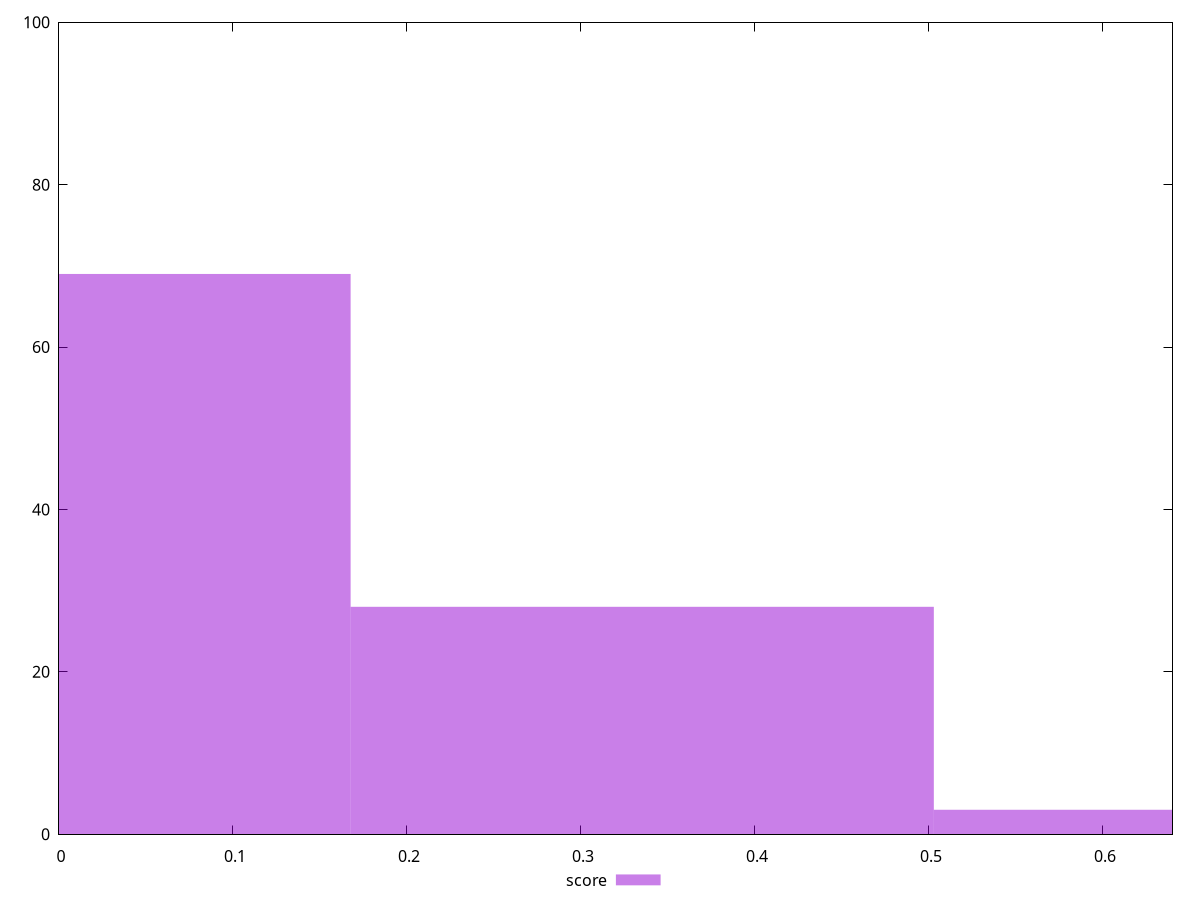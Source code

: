 reset

$score <<EOF
0 69
0.33521462130302027 28
0.6704292426060405 3
EOF

set key outside below
set boxwidth 0.33521462130302027
set xrange [0:0.64]
set yrange [0:100]
set trange [0:100]
set style fill transparent solid 0.5 noborder
set terminal svg size 640, 490 enhanced background rgb 'white'
set output "report_00013_2021-02-09T12-04-24.940Z/total-blocking-time/samples/pages/score/histogram.svg"

plot $score title "score" with boxes

reset
